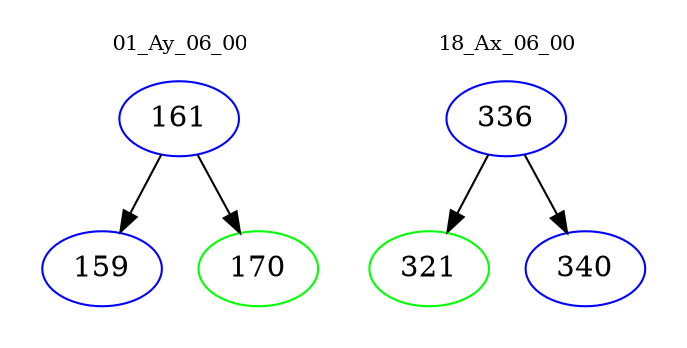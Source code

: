 digraph{
subgraph cluster_0 {
color = white
label = "01_Ay_06_00";
fontsize=10;
T0_161 [label="161", color="blue"]
T0_161 -> T0_159 [color="black"]
T0_159 [label="159", color="blue"]
T0_161 -> T0_170 [color="black"]
T0_170 [label="170", color="green"]
}
subgraph cluster_1 {
color = white
label = "18_Ax_06_00";
fontsize=10;
T1_336 [label="336", color="blue"]
T1_336 -> T1_321 [color="black"]
T1_321 [label="321", color="green"]
T1_336 -> T1_340 [color="black"]
T1_340 [label="340", color="blue"]
}
}
